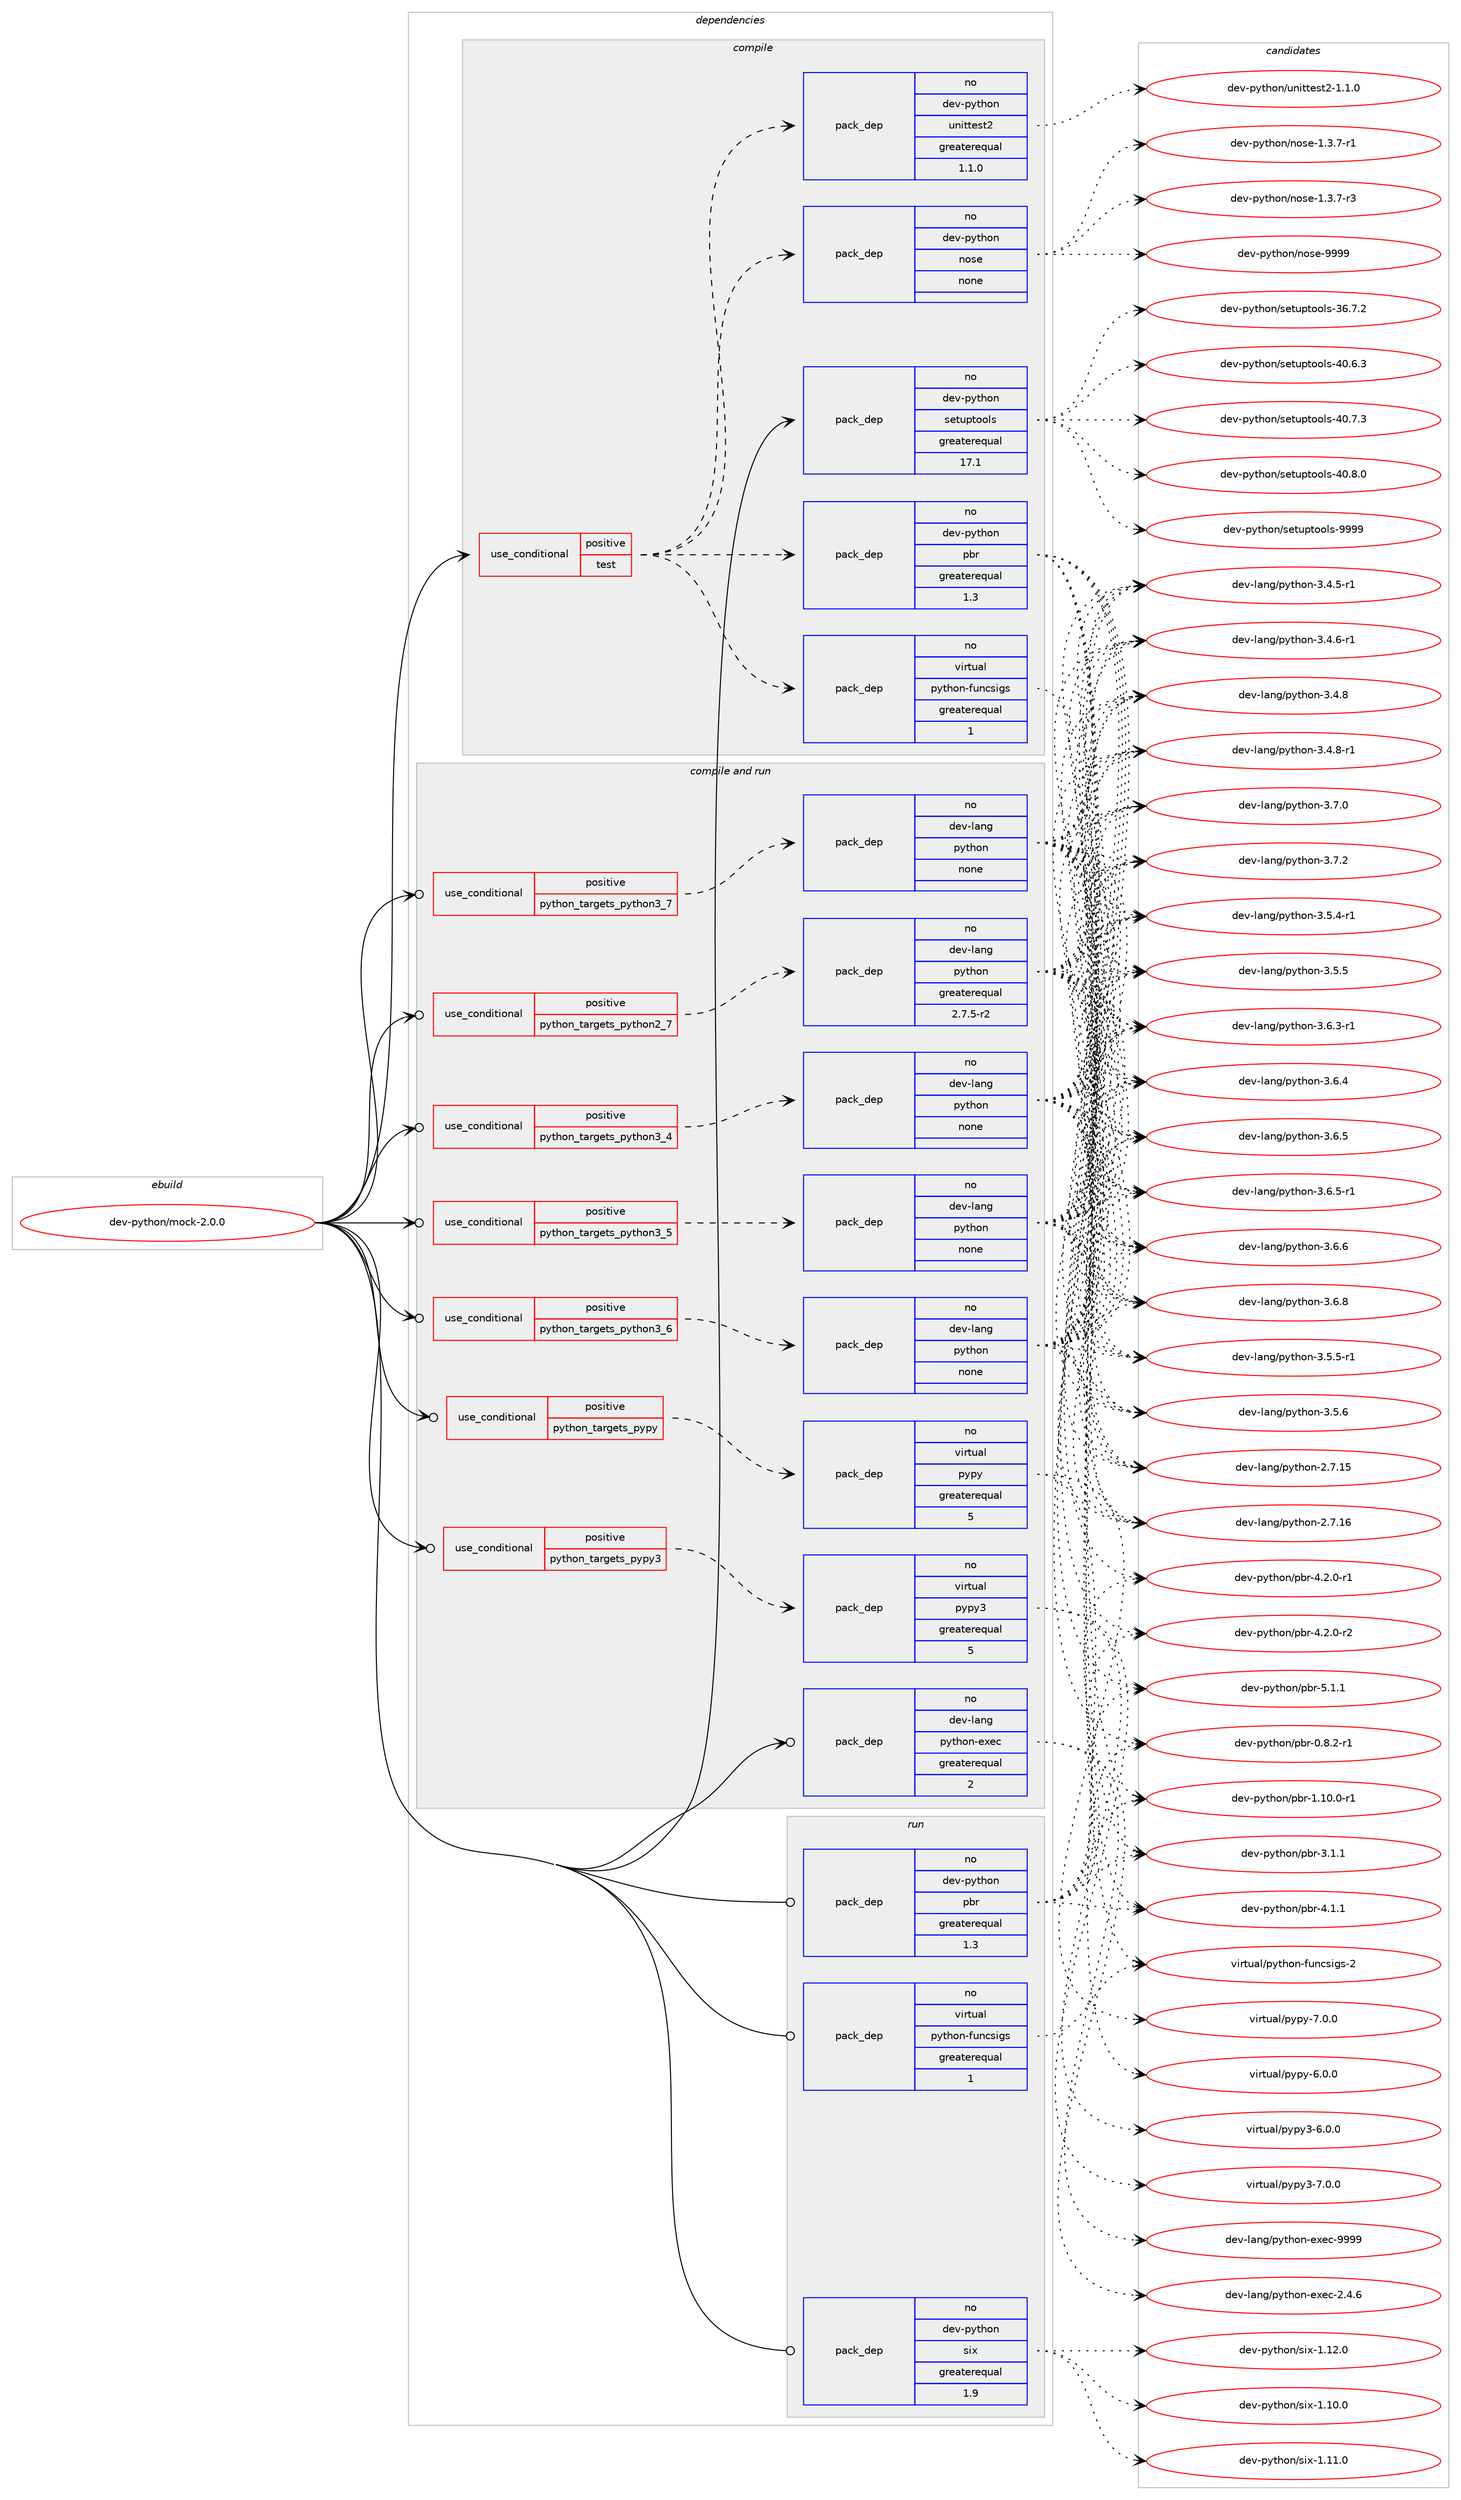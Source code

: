 digraph prolog {

# *************
# Graph options
# *************

newrank=true;
concentrate=true;
compound=true;
graph [rankdir=LR,fontname=Helvetica,fontsize=10,ranksep=1.5];#, ranksep=2.5, nodesep=0.2];
edge  [arrowhead=vee];
node  [fontname=Helvetica,fontsize=10];

# **********
# The ebuild
# **********

subgraph cluster_leftcol {
color=gray;
rank=same;
label=<<i>ebuild</i>>;
id [label="dev-python/mock-2.0.0", color=red, width=4, href="../dev-python/mock-2.0.0.svg"];
}

# ****************
# The dependencies
# ****************

subgraph cluster_midcol {
color=gray;
label=<<i>dependencies</i>>;
subgraph cluster_compile {
fillcolor="#eeeeee";
style=filled;
label=<<i>compile</i>>;
subgraph cond377555 {
dependency1419040 [label=<<TABLE BORDER="0" CELLBORDER="1" CELLSPACING="0" CELLPADDING="4"><TR><TD ROWSPAN="3" CELLPADDING="10">use_conditional</TD></TR><TR><TD>positive</TD></TR><TR><TD>test</TD></TR></TABLE>>, shape=none, color=red];
subgraph pack1018211 {
dependency1419041 [label=<<TABLE BORDER="0" CELLBORDER="1" CELLSPACING="0" CELLPADDING="4" WIDTH="220"><TR><TD ROWSPAN="6" CELLPADDING="30">pack_dep</TD></TR><TR><TD WIDTH="110">no</TD></TR><TR><TD>dev-python</TD></TR><TR><TD>pbr</TD></TR><TR><TD>greaterequal</TD></TR><TR><TD>1.3</TD></TR></TABLE>>, shape=none, color=blue];
}
dependency1419040:e -> dependency1419041:w [weight=20,style="dashed",arrowhead="vee"];
subgraph pack1018212 {
dependency1419042 [label=<<TABLE BORDER="0" CELLBORDER="1" CELLSPACING="0" CELLPADDING="4" WIDTH="220"><TR><TD ROWSPAN="6" CELLPADDING="30">pack_dep</TD></TR><TR><TD WIDTH="110">no</TD></TR><TR><TD>virtual</TD></TR><TR><TD>python-funcsigs</TD></TR><TR><TD>greaterequal</TD></TR><TR><TD>1</TD></TR></TABLE>>, shape=none, color=blue];
}
dependency1419040:e -> dependency1419042:w [weight=20,style="dashed",arrowhead="vee"];
subgraph pack1018213 {
dependency1419043 [label=<<TABLE BORDER="0" CELLBORDER="1" CELLSPACING="0" CELLPADDING="4" WIDTH="220"><TR><TD ROWSPAN="6" CELLPADDING="30">pack_dep</TD></TR><TR><TD WIDTH="110">no</TD></TR><TR><TD>dev-python</TD></TR><TR><TD>nose</TD></TR><TR><TD>none</TD></TR><TR><TD></TD></TR></TABLE>>, shape=none, color=blue];
}
dependency1419040:e -> dependency1419043:w [weight=20,style="dashed",arrowhead="vee"];
subgraph pack1018214 {
dependency1419044 [label=<<TABLE BORDER="0" CELLBORDER="1" CELLSPACING="0" CELLPADDING="4" WIDTH="220"><TR><TD ROWSPAN="6" CELLPADDING="30">pack_dep</TD></TR><TR><TD WIDTH="110">no</TD></TR><TR><TD>dev-python</TD></TR><TR><TD>unittest2</TD></TR><TR><TD>greaterequal</TD></TR><TR><TD>1.1.0</TD></TR></TABLE>>, shape=none, color=blue];
}
dependency1419040:e -> dependency1419044:w [weight=20,style="dashed",arrowhead="vee"];
}
id:e -> dependency1419040:w [weight=20,style="solid",arrowhead="vee"];
subgraph pack1018215 {
dependency1419045 [label=<<TABLE BORDER="0" CELLBORDER="1" CELLSPACING="0" CELLPADDING="4" WIDTH="220"><TR><TD ROWSPAN="6" CELLPADDING="30">pack_dep</TD></TR><TR><TD WIDTH="110">no</TD></TR><TR><TD>dev-python</TD></TR><TR><TD>setuptools</TD></TR><TR><TD>greaterequal</TD></TR><TR><TD>17.1</TD></TR></TABLE>>, shape=none, color=blue];
}
id:e -> dependency1419045:w [weight=20,style="solid",arrowhead="vee"];
}
subgraph cluster_compileandrun {
fillcolor="#eeeeee";
style=filled;
label=<<i>compile and run</i>>;
subgraph cond377556 {
dependency1419046 [label=<<TABLE BORDER="0" CELLBORDER="1" CELLSPACING="0" CELLPADDING="4"><TR><TD ROWSPAN="3" CELLPADDING="10">use_conditional</TD></TR><TR><TD>positive</TD></TR><TR><TD>python_targets_pypy</TD></TR></TABLE>>, shape=none, color=red];
subgraph pack1018216 {
dependency1419047 [label=<<TABLE BORDER="0" CELLBORDER="1" CELLSPACING="0" CELLPADDING="4" WIDTH="220"><TR><TD ROWSPAN="6" CELLPADDING="30">pack_dep</TD></TR><TR><TD WIDTH="110">no</TD></TR><TR><TD>virtual</TD></TR><TR><TD>pypy</TD></TR><TR><TD>greaterequal</TD></TR><TR><TD>5</TD></TR></TABLE>>, shape=none, color=blue];
}
dependency1419046:e -> dependency1419047:w [weight=20,style="dashed",arrowhead="vee"];
}
id:e -> dependency1419046:w [weight=20,style="solid",arrowhead="odotvee"];
subgraph cond377557 {
dependency1419048 [label=<<TABLE BORDER="0" CELLBORDER="1" CELLSPACING="0" CELLPADDING="4"><TR><TD ROWSPAN="3" CELLPADDING="10">use_conditional</TD></TR><TR><TD>positive</TD></TR><TR><TD>python_targets_pypy3</TD></TR></TABLE>>, shape=none, color=red];
subgraph pack1018217 {
dependency1419049 [label=<<TABLE BORDER="0" CELLBORDER="1" CELLSPACING="0" CELLPADDING="4" WIDTH="220"><TR><TD ROWSPAN="6" CELLPADDING="30">pack_dep</TD></TR><TR><TD WIDTH="110">no</TD></TR><TR><TD>virtual</TD></TR><TR><TD>pypy3</TD></TR><TR><TD>greaterequal</TD></TR><TR><TD>5</TD></TR></TABLE>>, shape=none, color=blue];
}
dependency1419048:e -> dependency1419049:w [weight=20,style="dashed",arrowhead="vee"];
}
id:e -> dependency1419048:w [weight=20,style="solid",arrowhead="odotvee"];
subgraph cond377558 {
dependency1419050 [label=<<TABLE BORDER="0" CELLBORDER="1" CELLSPACING="0" CELLPADDING="4"><TR><TD ROWSPAN="3" CELLPADDING="10">use_conditional</TD></TR><TR><TD>positive</TD></TR><TR><TD>python_targets_python2_7</TD></TR></TABLE>>, shape=none, color=red];
subgraph pack1018218 {
dependency1419051 [label=<<TABLE BORDER="0" CELLBORDER="1" CELLSPACING="0" CELLPADDING="4" WIDTH="220"><TR><TD ROWSPAN="6" CELLPADDING="30">pack_dep</TD></TR><TR><TD WIDTH="110">no</TD></TR><TR><TD>dev-lang</TD></TR><TR><TD>python</TD></TR><TR><TD>greaterequal</TD></TR><TR><TD>2.7.5-r2</TD></TR></TABLE>>, shape=none, color=blue];
}
dependency1419050:e -> dependency1419051:w [weight=20,style="dashed",arrowhead="vee"];
}
id:e -> dependency1419050:w [weight=20,style="solid",arrowhead="odotvee"];
subgraph cond377559 {
dependency1419052 [label=<<TABLE BORDER="0" CELLBORDER="1" CELLSPACING="0" CELLPADDING="4"><TR><TD ROWSPAN="3" CELLPADDING="10">use_conditional</TD></TR><TR><TD>positive</TD></TR><TR><TD>python_targets_python3_4</TD></TR></TABLE>>, shape=none, color=red];
subgraph pack1018219 {
dependency1419053 [label=<<TABLE BORDER="0" CELLBORDER="1" CELLSPACING="0" CELLPADDING="4" WIDTH="220"><TR><TD ROWSPAN="6" CELLPADDING="30">pack_dep</TD></TR><TR><TD WIDTH="110">no</TD></TR><TR><TD>dev-lang</TD></TR><TR><TD>python</TD></TR><TR><TD>none</TD></TR><TR><TD></TD></TR></TABLE>>, shape=none, color=blue];
}
dependency1419052:e -> dependency1419053:w [weight=20,style="dashed",arrowhead="vee"];
}
id:e -> dependency1419052:w [weight=20,style="solid",arrowhead="odotvee"];
subgraph cond377560 {
dependency1419054 [label=<<TABLE BORDER="0" CELLBORDER="1" CELLSPACING="0" CELLPADDING="4"><TR><TD ROWSPAN="3" CELLPADDING="10">use_conditional</TD></TR><TR><TD>positive</TD></TR><TR><TD>python_targets_python3_5</TD></TR></TABLE>>, shape=none, color=red];
subgraph pack1018220 {
dependency1419055 [label=<<TABLE BORDER="0" CELLBORDER="1" CELLSPACING="0" CELLPADDING="4" WIDTH="220"><TR><TD ROWSPAN="6" CELLPADDING="30">pack_dep</TD></TR><TR><TD WIDTH="110">no</TD></TR><TR><TD>dev-lang</TD></TR><TR><TD>python</TD></TR><TR><TD>none</TD></TR><TR><TD></TD></TR></TABLE>>, shape=none, color=blue];
}
dependency1419054:e -> dependency1419055:w [weight=20,style="dashed",arrowhead="vee"];
}
id:e -> dependency1419054:w [weight=20,style="solid",arrowhead="odotvee"];
subgraph cond377561 {
dependency1419056 [label=<<TABLE BORDER="0" CELLBORDER="1" CELLSPACING="0" CELLPADDING="4"><TR><TD ROWSPAN="3" CELLPADDING="10">use_conditional</TD></TR><TR><TD>positive</TD></TR><TR><TD>python_targets_python3_6</TD></TR></TABLE>>, shape=none, color=red];
subgraph pack1018221 {
dependency1419057 [label=<<TABLE BORDER="0" CELLBORDER="1" CELLSPACING="0" CELLPADDING="4" WIDTH="220"><TR><TD ROWSPAN="6" CELLPADDING="30">pack_dep</TD></TR><TR><TD WIDTH="110">no</TD></TR><TR><TD>dev-lang</TD></TR><TR><TD>python</TD></TR><TR><TD>none</TD></TR><TR><TD></TD></TR></TABLE>>, shape=none, color=blue];
}
dependency1419056:e -> dependency1419057:w [weight=20,style="dashed",arrowhead="vee"];
}
id:e -> dependency1419056:w [weight=20,style="solid",arrowhead="odotvee"];
subgraph cond377562 {
dependency1419058 [label=<<TABLE BORDER="0" CELLBORDER="1" CELLSPACING="0" CELLPADDING="4"><TR><TD ROWSPAN="3" CELLPADDING="10">use_conditional</TD></TR><TR><TD>positive</TD></TR><TR><TD>python_targets_python3_7</TD></TR></TABLE>>, shape=none, color=red];
subgraph pack1018222 {
dependency1419059 [label=<<TABLE BORDER="0" CELLBORDER="1" CELLSPACING="0" CELLPADDING="4" WIDTH="220"><TR><TD ROWSPAN="6" CELLPADDING="30">pack_dep</TD></TR><TR><TD WIDTH="110">no</TD></TR><TR><TD>dev-lang</TD></TR><TR><TD>python</TD></TR><TR><TD>none</TD></TR><TR><TD></TD></TR></TABLE>>, shape=none, color=blue];
}
dependency1419058:e -> dependency1419059:w [weight=20,style="dashed",arrowhead="vee"];
}
id:e -> dependency1419058:w [weight=20,style="solid",arrowhead="odotvee"];
subgraph pack1018223 {
dependency1419060 [label=<<TABLE BORDER="0" CELLBORDER="1" CELLSPACING="0" CELLPADDING="4" WIDTH="220"><TR><TD ROWSPAN="6" CELLPADDING="30">pack_dep</TD></TR><TR><TD WIDTH="110">no</TD></TR><TR><TD>dev-lang</TD></TR><TR><TD>python-exec</TD></TR><TR><TD>greaterequal</TD></TR><TR><TD>2</TD></TR></TABLE>>, shape=none, color=blue];
}
id:e -> dependency1419060:w [weight=20,style="solid",arrowhead="odotvee"];
}
subgraph cluster_run {
fillcolor="#eeeeee";
style=filled;
label=<<i>run</i>>;
subgraph pack1018224 {
dependency1419061 [label=<<TABLE BORDER="0" CELLBORDER="1" CELLSPACING="0" CELLPADDING="4" WIDTH="220"><TR><TD ROWSPAN="6" CELLPADDING="30">pack_dep</TD></TR><TR><TD WIDTH="110">no</TD></TR><TR><TD>dev-python</TD></TR><TR><TD>pbr</TD></TR><TR><TD>greaterequal</TD></TR><TR><TD>1.3</TD></TR></TABLE>>, shape=none, color=blue];
}
id:e -> dependency1419061:w [weight=20,style="solid",arrowhead="odot"];
subgraph pack1018225 {
dependency1419062 [label=<<TABLE BORDER="0" CELLBORDER="1" CELLSPACING="0" CELLPADDING="4" WIDTH="220"><TR><TD ROWSPAN="6" CELLPADDING="30">pack_dep</TD></TR><TR><TD WIDTH="110">no</TD></TR><TR><TD>dev-python</TD></TR><TR><TD>six</TD></TR><TR><TD>greaterequal</TD></TR><TR><TD>1.9</TD></TR></TABLE>>, shape=none, color=blue];
}
id:e -> dependency1419062:w [weight=20,style="solid",arrowhead="odot"];
subgraph pack1018226 {
dependency1419063 [label=<<TABLE BORDER="0" CELLBORDER="1" CELLSPACING="0" CELLPADDING="4" WIDTH="220"><TR><TD ROWSPAN="6" CELLPADDING="30">pack_dep</TD></TR><TR><TD WIDTH="110">no</TD></TR><TR><TD>virtual</TD></TR><TR><TD>python-funcsigs</TD></TR><TR><TD>greaterequal</TD></TR><TR><TD>1</TD></TR></TABLE>>, shape=none, color=blue];
}
id:e -> dependency1419063:w [weight=20,style="solid",arrowhead="odot"];
}
}

# **************
# The candidates
# **************

subgraph cluster_choices {
rank=same;
color=gray;
label=<<i>candidates</i>>;

subgraph choice1018211 {
color=black;
nodesep=1;
choice1001011184511212111610411111047112981144548465646504511449 [label="dev-python/pbr-0.8.2-r1", color=red, width=4,href="../dev-python/pbr-0.8.2-r1.svg"];
choice100101118451121211161041111104711298114454946494846484511449 [label="dev-python/pbr-1.10.0-r1", color=red, width=4,href="../dev-python/pbr-1.10.0-r1.svg"];
choice100101118451121211161041111104711298114455146494649 [label="dev-python/pbr-3.1.1", color=red, width=4,href="../dev-python/pbr-3.1.1.svg"];
choice100101118451121211161041111104711298114455246494649 [label="dev-python/pbr-4.1.1", color=red, width=4,href="../dev-python/pbr-4.1.1.svg"];
choice1001011184511212111610411111047112981144552465046484511449 [label="dev-python/pbr-4.2.0-r1", color=red, width=4,href="../dev-python/pbr-4.2.0-r1.svg"];
choice1001011184511212111610411111047112981144552465046484511450 [label="dev-python/pbr-4.2.0-r2", color=red, width=4,href="../dev-python/pbr-4.2.0-r2.svg"];
choice100101118451121211161041111104711298114455346494649 [label="dev-python/pbr-5.1.1", color=red, width=4,href="../dev-python/pbr-5.1.1.svg"];
dependency1419041:e -> choice1001011184511212111610411111047112981144548465646504511449:w [style=dotted,weight="100"];
dependency1419041:e -> choice100101118451121211161041111104711298114454946494846484511449:w [style=dotted,weight="100"];
dependency1419041:e -> choice100101118451121211161041111104711298114455146494649:w [style=dotted,weight="100"];
dependency1419041:e -> choice100101118451121211161041111104711298114455246494649:w [style=dotted,weight="100"];
dependency1419041:e -> choice1001011184511212111610411111047112981144552465046484511449:w [style=dotted,weight="100"];
dependency1419041:e -> choice1001011184511212111610411111047112981144552465046484511450:w [style=dotted,weight="100"];
dependency1419041:e -> choice100101118451121211161041111104711298114455346494649:w [style=dotted,weight="100"];
}
subgraph choice1018212 {
color=black;
nodesep=1;
choice118105114116117971084711212111610411111045102117110991151051031154550 [label="virtual/python-funcsigs-2", color=red, width=4,href="../virtual/python-funcsigs-2.svg"];
dependency1419042:e -> choice118105114116117971084711212111610411111045102117110991151051031154550:w [style=dotted,weight="100"];
}
subgraph choice1018213 {
color=black;
nodesep=1;
choice10010111845112121116104111110471101111151014549465146554511449 [label="dev-python/nose-1.3.7-r1", color=red, width=4,href="../dev-python/nose-1.3.7-r1.svg"];
choice10010111845112121116104111110471101111151014549465146554511451 [label="dev-python/nose-1.3.7-r3", color=red, width=4,href="../dev-python/nose-1.3.7-r3.svg"];
choice10010111845112121116104111110471101111151014557575757 [label="dev-python/nose-9999", color=red, width=4,href="../dev-python/nose-9999.svg"];
dependency1419043:e -> choice10010111845112121116104111110471101111151014549465146554511449:w [style=dotted,weight="100"];
dependency1419043:e -> choice10010111845112121116104111110471101111151014549465146554511451:w [style=dotted,weight="100"];
dependency1419043:e -> choice10010111845112121116104111110471101111151014557575757:w [style=dotted,weight="100"];
}
subgraph choice1018214 {
color=black;
nodesep=1;
choice100101118451121211161041111104711711010511611610111511650454946494648 [label="dev-python/unittest2-1.1.0", color=red, width=4,href="../dev-python/unittest2-1.1.0.svg"];
dependency1419044:e -> choice100101118451121211161041111104711711010511611610111511650454946494648:w [style=dotted,weight="100"];
}
subgraph choice1018215 {
color=black;
nodesep=1;
choice100101118451121211161041111104711510111611711211611111110811545515446554650 [label="dev-python/setuptools-36.7.2", color=red, width=4,href="../dev-python/setuptools-36.7.2.svg"];
choice100101118451121211161041111104711510111611711211611111110811545524846544651 [label="dev-python/setuptools-40.6.3", color=red, width=4,href="../dev-python/setuptools-40.6.3.svg"];
choice100101118451121211161041111104711510111611711211611111110811545524846554651 [label="dev-python/setuptools-40.7.3", color=red, width=4,href="../dev-python/setuptools-40.7.3.svg"];
choice100101118451121211161041111104711510111611711211611111110811545524846564648 [label="dev-python/setuptools-40.8.0", color=red, width=4,href="../dev-python/setuptools-40.8.0.svg"];
choice10010111845112121116104111110471151011161171121161111111081154557575757 [label="dev-python/setuptools-9999", color=red, width=4,href="../dev-python/setuptools-9999.svg"];
dependency1419045:e -> choice100101118451121211161041111104711510111611711211611111110811545515446554650:w [style=dotted,weight="100"];
dependency1419045:e -> choice100101118451121211161041111104711510111611711211611111110811545524846544651:w [style=dotted,weight="100"];
dependency1419045:e -> choice100101118451121211161041111104711510111611711211611111110811545524846554651:w [style=dotted,weight="100"];
dependency1419045:e -> choice100101118451121211161041111104711510111611711211611111110811545524846564648:w [style=dotted,weight="100"];
dependency1419045:e -> choice10010111845112121116104111110471151011161171121161111111081154557575757:w [style=dotted,weight="100"];
}
subgraph choice1018216 {
color=black;
nodesep=1;
choice1181051141161179710847112121112121455446484648 [label="virtual/pypy-6.0.0", color=red, width=4,href="../virtual/pypy-6.0.0.svg"];
choice1181051141161179710847112121112121455546484648 [label="virtual/pypy-7.0.0", color=red, width=4,href="../virtual/pypy-7.0.0.svg"];
dependency1419047:e -> choice1181051141161179710847112121112121455446484648:w [style=dotted,weight="100"];
dependency1419047:e -> choice1181051141161179710847112121112121455546484648:w [style=dotted,weight="100"];
}
subgraph choice1018217 {
color=black;
nodesep=1;
choice118105114116117971084711212111212151455446484648 [label="virtual/pypy3-6.0.0", color=red, width=4,href="../virtual/pypy3-6.0.0.svg"];
choice118105114116117971084711212111212151455546484648 [label="virtual/pypy3-7.0.0", color=red, width=4,href="../virtual/pypy3-7.0.0.svg"];
dependency1419049:e -> choice118105114116117971084711212111212151455446484648:w [style=dotted,weight="100"];
dependency1419049:e -> choice118105114116117971084711212111212151455546484648:w [style=dotted,weight="100"];
}
subgraph choice1018218 {
color=black;
nodesep=1;
choice10010111845108971101034711212111610411111045504655464953 [label="dev-lang/python-2.7.15", color=red, width=4,href="../dev-lang/python-2.7.15.svg"];
choice10010111845108971101034711212111610411111045504655464954 [label="dev-lang/python-2.7.16", color=red, width=4,href="../dev-lang/python-2.7.16.svg"];
choice1001011184510897110103471121211161041111104551465246534511449 [label="dev-lang/python-3.4.5-r1", color=red, width=4,href="../dev-lang/python-3.4.5-r1.svg"];
choice1001011184510897110103471121211161041111104551465246544511449 [label="dev-lang/python-3.4.6-r1", color=red, width=4,href="../dev-lang/python-3.4.6-r1.svg"];
choice100101118451089711010347112121116104111110455146524656 [label="dev-lang/python-3.4.8", color=red, width=4,href="../dev-lang/python-3.4.8.svg"];
choice1001011184510897110103471121211161041111104551465246564511449 [label="dev-lang/python-3.4.8-r1", color=red, width=4,href="../dev-lang/python-3.4.8-r1.svg"];
choice1001011184510897110103471121211161041111104551465346524511449 [label="dev-lang/python-3.5.4-r1", color=red, width=4,href="../dev-lang/python-3.5.4-r1.svg"];
choice100101118451089711010347112121116104111110455146534653 [label="dev-lang/python-3.5.5", color=red, width=4,href="../dev-lang/python-3.5.5.svg"];
choice1001011184510897110103471121211161041111104551465346534511449 [label="dev-lang/python-3.5.5-r1", color=red, width=4,href="../dev-lang/python-3.5.5-r1.svg"];
choice100101118451089711010347112121116104111110455146534654 [label="dev-lang/python-3.5.6", color=red, width=4,href="../dev-lang/python-3.5.6.svg"];
choice1001011184510897110103471121211161041111104551465446514511449 [label="dev-lang/python-3.6.3-r1", color=red, width=4,href="../dev-lang/python-3.6.3-r1.svg"];
choice100101118451089711010347112121116104111110455146544652 [label="dev-lang/python-3.6.4", color=red, width=4,href="../dev-lang/python-3.6.4.svg"];
choice100101118451089711010347112121116104111110455146544653 [label="dev-lang/python-3.6.5", color=red, width=4,href="../dev-lang/python-3.6.5.svg"];
choice1001011184510897110103471121211161041111104551465446534511449 [label="dev-lang/python-3.6.5-r1", color=red, width=4,href="../dev-lang/python-3.6.5-r1.svg"];
choice100101118451089711010347112121116104111110455146544654 [label="dev-lang/python-3.6.6", color=red, width=4,href="../dev-lang/python-3.6.6.svg"];
choice100101118451089711010347112121116104111110455146544656 [label="dev-lang/python-3.6.8", color=red, width=4,href="../dev-lang/python-3.6.8.svg"];
choice100101118451089711010347112121116104111110455146554648 [label="dev-lang/python-3.7.0", color=red, width=4,href="../dev-lang/python-3.7.0.svg"];
choice100101118451089711010347112121116104111110455146554650 [label="dev-lang/python-3.7.2", color=red, width=4,href="../dev-lang/python-3.7.2.svg"];
dependency1419051:e -> choice10010111845108971101034711212111610411111045504655464953:w [style=dotted,weight="100"];
dependency1419051:e -> choice10010111845108971101034711212111610411111045504655464954:w [style=dotted,weight="100"];
dependency1419051:e -> choice1001011184510897110103471121211161041111104551465246534511449:w [style=dotted,weight="100"];
dependency1419051:e -> choice1001011184510897110103471121211161041111104551465246544511449:w [style=dotted,weight="100"];
dependency1419051:e -> choice100101118451089711010347112121116104111110455146524656:w [style=dotted,weight="100"];
dependency1419051:e -> choice1001011184510897110103471121211161041111104551465246564511449:w [style=dotted,weight="100"];
dependency1419051:e -> choice1001011184510897110103471121211161041111104551465346524511449:w [style=dotted,weight="100"];
dependency1419051:e -> choice100101118451089711010347112121116104111110455146534653:w [style=dotted,weight="100"];
dependency1419051:e -> choice1001011184510897110103471121211161041111104551465346534511449:w [style=dotted,weight="100"];
dependency1419051:e -> choice100101118451089711010347112121116104111110455146534654:w [style=dotted,weight="100"];
dependency1419051:e -> choice1001011184510897110103471121211161041111104551465446514511449:w [style=dotted,weight="100"];
dependency1419051:e -> choice100101118451089711010347112121116104111110455146544652:w [style=dotted,weight="100"];
dependency1419051:e -> choice100101118451089711010347112121116104111110455146544653:w [style=dotted,weight="100"];
dependency1419051:e -> choice1001011184510897110103471121211161041111104551465446534511449:w [style=dotted,weight="100"];
dependency1419051:e -> choice100101118451089711010347112121116104111110455146544654:w [style=dotted,weight="100"];
dependency1419051:e -> choice100101118451089711010347112121116104111110455146544656:w [style=dotted,weight="100"];
dependency1419051:e -> choice100101118451089711010347112121116104111110455146554648:w [style=dotted,weight="100"];
dependency1419051:e -> choice100101118451089711010347112121116104111110455146554650:w [style=dotted,weight="100"];
}
subgraph choice1018219 {
color=black;
nodesep=1;
choice10010111845108971101034711212111610411111045504655464953 [label="dev-lang/python-2.7.15", color=red, width=4,href="../dev-lang/python-2.7.15.svg"];
choice10010111845108971101034711212111610411111045504655464954 [label="dev-lang/python-2.7.16", color=red, width=4,href="../dev-lang/python-2.7.16.svg"];
choice1001011184510897110103471121211161041111104551465246534511449 [label="dev-lang/python-3.4.5-r1", color=red, width=4,href="../dev-lang/python-3.4.5-r1.svg"];
choice1001011184510897110103471121211161041111104551465246544511449 [label="dev-lang/python-3.4.6-r1", color=red, width=4,href="../dev-lang/python-3.4.6-r1.svg"];
choice100101118451089711010347112121116104111110455146524656 [label="dev-lang/python-3.4.8", color=red, width=4,href="../dev-lang/python-3.4.8.svg"];
choice1001011184510897110103471121211161041111104551465246564511449 [label="dev-lang/python-3.4.8-r1", color=red, width=4,href="../dev-lang/python-3.4.8-r1.svg"];
choice1001011184510897110103471121211161041111104551465346524511449 [label="dev-lang/python-3.5.4-r1", color=red, width=4,href="../dev-lang/python-3.5.4-r1.svg"];
choice100101118451089711010347112121116104111110455146534653 [label="dev-lang/python-3.5.5", color=red, width=4,href="../dev-lang/python-3.5.5.svg"];
choice1001011184510897110103471121211161041111104551465346534511449 [label="dev-lang/python-3.5.5-r1", color=red, width=4,href="../dev-lang/python-3.5.5-r1.svg"];
choice100101118451089711010347112121116104111110455146534654 [label="dev-lang/python-3.5.6", color=red, width=4,href="../dev-lang/python-3.5.6.svg"];
choice1001011184510897110103471121211161041111104551465446514511449 [label="dev-lang/python-3.6.3-r1", color=red, width=4,href="../dev-lang/python-3.6.3-r1.svg"];
choice100101118451089711010347112121116104111110455146544652 [label="dev-lang/python-3.6.4", color=red, width=4,href="../dev-lang/python-3.6.4.svg"];
choice100101118451089711010347112121116104111110455146544653 [label="dev-lang/python-3.6.5", color=red, width=4,href="../dev-lang/python-3.6.5.svg"];
choice1001011184510897110103471121211161041111104551465446534511449 [label="dev-lang/python-3.6.5-r1", color=red, width=4,href="../dev-lang/python-3.6.5-r1.svg"];
choice100101118451089711010347112121116104111110455146544654 [label="dev-lang/python-3.6.6", color=red, width=4,href="../dev-lang/python-3.6.6.svg"];
choice100101118451089711010347112121116104111110455146544656 [label="dev-lang/python-3.6.8", color=red, width=4,href="../dev-lang/python-3.6.8.svg"];
choice100101118451089711010347112121116104111110455146554648 [label="dev-lang/python-3.7.0", color=red, width=4,href="../dev-lang/python-3.7.0.svg"];
choice100101118451089711010347112121116104111110455146554650 [label="dev-lang/python-3.7.2", color=red, width=4,href="../dev-lang/python-3.7.2.svg"];
dependency1419053:e -> choice10010111845108971101034711212111610411111045504655464953:w [style=dotted,weight="100"];
dependency1419053:e -> choice10010111845108971101034711212111610411111045504655464954:w [style=dotted,weight="100"];
dependency1419053:e -> choice1001011184510897110103471121211161041111104551465246534511449:w [style=dotted,weight="100"];
dependency1419053:e -> choice1001011184510897110103471121211161041111104551465246544511449:w [style=dotted,weight="100"];
dependency1419053:e -> choice100101118451089711010347112121116104111110455146524656:w [style=dotted,weight="100"];
dependency1419053:e -> choice1001011184510897110103471121211161041111104551465246564511449:w [style=dotted,weight="100"];
dependency1419053:e -> choice1001011184510897110103471121211161041111104551465346524511449:w [style=dotted,weight="100"];
dependency1419053:e -> choice100101118451089711010347112121116104111110455146534653:w [style=dotted,weight="100"];
dependency1419053:e -> choice1001011184510897110103471121211161041111104551465346534511449:w [style=dotted,weight="100"];
dependency1419053:e -> choice100101118451089711010347112121116104111110455146534654:w [style=dotted,weight="100"];
dependency1419053:e -> choice1001011184510897110103471121211161041111104551465446514511449:w [style=dotted,weight="100"];
dependency1419053:e -> choice100101118451089711010347112121116104111110455146544652:w [style=dotted,weight="100"];
dependency1419053:e -> choice100101118451089711010347112121116104111110455146544653:w [style=dotted,weight="100"];
dependency1419053:e -> choice1001011184510897110103471121211161041111104551465446534511449:w [style=dotted,weight="100"];
dependency1419053:e -> choice100101118451089711010347112121116104111110455146544654:w [style=dotted,weight="100"];
dependency1419053:e -> choice100101118451089711010347112121116104111110455146544656:w [style=dotted,weight="100"];
dependency1419053:e -> choice100101118451089711010347112121116104111110455146554648:w [style=dotted,weight="100"];
dependency1419053:e -> choice100101118451089711010347112121116104111110455146554650:w [style=dotted,weight="100"];
}
subgraph choice1018220 {
color=black;
nodesep=1;
choice10010111845108971101034711212111610411111045504655464953 [label="dev-lang/python-2.7.15", color=red, width=4,href="../dev-lang/python-2.7.15.svg"];
choice10010111845108971101034711212111610411111045504655464954 [label="dev-lang/python-2.7.16", color=red, width=4,href="../dev-lang/python-2.7.16.svg"];
choice1001011184510897110103471121211161041111104551465246534511449 [label="dev-lang/python-3.4.5-r1", color=red, width=4,href="../dev-lang/python-3.4.5-r1.svg"];
choice1001011184510897110103471121211161041111104551465246544511449 [label="dev-lang/python-3.4.6-r1", color=red, width=4,href="../dev-lang/python-3.4.6-r1.svg"];
choice100101118451089711010347112121116104111110455146524656 [label="dev-lang/python-3.4.8", color=red, width=4,href="../dev-lang/python-3.4.8.svg"];
choice1001011184510897110103471121211161041111104551465246564511449 [label="dev-lang/python-3.4.8-r1", color=red, width=4,href="../dev-lang/python-3.4.8-r1.svg"];
choice1001011184510897110103471121211161041111104551465346524511449 [label="dev-lang/python-3.5.4-r1", color=red, width=4,href="../dev-lang/python-3.5.4-r1.svg"];
choice100101118451089711010347112121116104111110455146534653 [label="dev-lang/python-3.5.5", color=red, width=4,href="../dev-lang/python-3.5.5.svg"];
choice1001011184510897110103471121211161041111104551465346534511449 [label="dev-lang/python-3.5.5-r1", color=red, width=4,href="../dev-lang/python-3.5.5-r1.svg"];
choice100101118451089711010347112121116104111110455146534654 [label="dev-lang/python-3.5.6", color=red, width=4,href="../dev-lang/python-3.5.6.svg"];
choice1001011184510897110103471121211161041111104551465446514511449 [label="dev-lang/python-3.6.3-r1", color=red, width=4,href="../dev-lang/python-3.6.3-r1.svg"];
choice100101118451089711010347112121116104111110455146544652 [label="dev-lang/python-3.6.4", color=red, width=4,href="../dev-lang/python-3.6.4.svg"];
choice100101118451089711010347112121116104111110455146544653 [label="dev-lang/python-3.6.5", color=red, width=4,href="../dev-lang/python-3.6.5.svg"];
choice1001011184510897110103471121211161041111104551465446534511449 [label="dev-lang/python-3.6.5-r1", color=red, width=4,href="../dev-lang/python-3.6.5-r1.svg"];
choice100101118451089711010347112121116104111110455146544654 [label="dev-lang/python-3.6.6", color=red, width=4,href="../dev-lang/python-3.6.6.svg"];
choice100101118451089711010347112121116104111110455146544656 [label="dev-lang/python-3.6.8", color=red, width=4,href="../dev-lang/python-3.6.8.svg"];
choice100101118451089711010347112121116104111110455146554648 [label="dev-lang/python-3.7.0", color=red, width=4,href="../dev-lang/python-3.7.0.svg"];
choice100101118451089711010347112121116104111110455146554650 [label="dev-lang/python-3.7.2", color=red, width=4,href="../dev-lang/python-3.7.2.svg"];
dependency1419055:e -> choice10010111845108971101034711212111610411111045504655464953:w [style=dotted,weight="100"];
dependency1419055:e -> choice10010111845108971101034711212111610411111045504655464954:w [style=dotted,weight="100"];
dependency1419055:e -> choice1001011184510897110103471121211161041111104551465246534511449:w [style=dotted,weight="100"];
dependency1419055:e -> choice1001011184510897110103471121211161041111104551465246544511449:w [style=dotted,weight="100"];
dependency1419055:e -> choice100101118451089711010347112121116104111110455146524656:w [style=dotted,weight="100"];
dependency1419055:e -> choice1001011184510897110103471121211161041111104551465246564511449:w [style=dotted,weight="100"];
dependency1419055:e -> choice1001011184510897110103471121211161041111104551465346524511449:w [style=dotted,weight="100"];
dependency1419055:e -> choice100101118451089711010347112121116104111110455146534653:w [style=dotted,weight="100"];
dependency1419055:e -> choice1001011184510897110103471121211161041111104551465346534511449:w [style=dotted,weight="100"];
dependency1419055:e -> choice100101118451089711010347112121116104111110455146534654:w [style=dotted,weight="100"];
dependency1419055:e -> choice1001011184510897110103471121211161041111104551465446514511449:w [style=dotted,weight="100"];
dependency1419055:e -> choice100101118451089711010347112121116104111110455146544652:w [style=dotted,weight="100"];
dependency1419055:e -> choice100101118451089711010347112121116104111110455146544653:w [style=dotted,weight="100"];
dependency1419055:e -> choice1001011184510897110103471121211161041111104551465446534511449:w [style=dotted,weight="100"];
dependency1419055:e -> choice100101118451089711010347112121116104111110455146544654:w [style=dotted,weight="100"];
dependency1419055:e -> choice100101118451089711010347112121116104111110455146544656:w [style=dotted,weight="100"];
dependency1419055:e -> choice100101118451089711010347112121116104111110455146554648:w [style=dotted,weight="100"];
dependency1419055:e -> choice100101118451089711010347112121116104111110455146554650:w [style=dotted,weight="100"];
}
subgraph choice1018221 {
color=black;
nodesep=1;
choice10010111845108971101034711212111610411111045504655464953 [label="dev-lang/python-2.7.15", color=red, width=4,href="../dev-lang/python-2.7.15.svg"];
choice10010111845108971101034711212111610411111045504655464954 [label="dev-lang/python-2.7.16", color=red, width=4,href="../dev-lang/python-2.7.16.svg"];
choice1001011184510897110103471121211161041111104551465246534511449 [label="dev-lang/python-3.4.5-r1", color=red, width=4,href="../dev-lang/python-3.4.5-r1.svg"];
choice1001011184510897110103471121211161041111104551465246544511449 [label="dev-lang/python-3.4.6-r1", color=red, width=4,href="../dev-lang/python-3.4.6-r1.svg"];
choice100101118451089711010347112121116104111110455146524656 [label="dev-lang/python-3.4.8", color=red, width=4,href="../dev-lang/python-3.4.8.svg"];
choice1001011184510897110103471121211161041111104551465246564511449 [label="dev-lang/python-3.4.8-r1", color=red, width=4,href="../dev-lang/python-3.4.8-r1.svg"];
choice1001011184510897110103471121211161041111104551465346524511449 [label="dev-lang/python-3.5.4-r1", color=red, width=4,href="../dev-lang/python-3.5.4-r1.svg"];
choice100101118451089711010347112121116104111110455146534653 [label="dev-lang/python-3.5.5", color=red, width=4,href="../dev-lang/python-3.5.5.svg"];
choice1001011184510897110103471121211161041111104551465346534511449 [label="dev-lang/python-3.5.5-r1", color=red, width=4,href="../dev-lang/python-3.5.5-r1.svg"];
choice100101118451089711010347112121116104111110455146534654 [label="dev-lang/python-3.5.6", color=red, width=4,href="../dev-lang/python-3.5.6.svg"];
choice1001011184510897110103471121211161041111104551465446514511449 [label="dev-lang/python-3.6.3-r1", color=red, width=4,href="../dev-lang/python-3.6.3-r1.svg"];
choice100101118451089711010347112121116104111110455146544652 [label="dev-lang/python-3.6.4", color=red, width=4,href="../dev-lang/python-3.6.4.svg"];
choice100101118451089711010347112121116104111110455146544653 [label="dev-lang/python-3.6.5", color=red, width=4,href="../dev-lang/python-3.6.5.svg"];
choice1001011184510897110103471121211161041111104551465446534511449 [label="dev-lang/python-3.6.5-r1", color=red, width=4,href="../dev-lang/python-3.6.5-r1.svg"];
choice100101118451089711010347112121116104111110455146544654 [label="dev-lang/python-3.6.6", color=red, width=4,href="../dev-lang/python-3.6.6.svg"];
choice100101118451089711010347112121116104111110455146544656 [label="dev-lang/python-3.6.8", color=red, width=4,href="../dev-lang/python-3.6.8.svg"];
choice100101118451089711010347112121116104111110455146554648 [label="dev-lang/python-3.7.0", color=red, width=4,href="../dev-lang/python-3.7.0.svg"];
choice100101118451089711010347112121116104111110455146554650 [label="dev-lang/python-3.7.2", color=red, width=4,href="../dev-lang/python-3.7.2.svg"];
dependency1419057:e -> choice10010111845108971101034711212111610411111045504655464953:w [style=dotted,weight="100"];
dependency1419057:e -> choice10010111845108971101034711212111610411111045504655464954:w [style=dotted,weight="100"];
dependency1419057:e -> choice1001011184510897110103471121211161041111104551465246534511449:w [style=dotted,weight="100"];
dependency1419057:e -> choice1001011184510897110103471121211161041111104551465246544511449:w [style=dotted,weight="100"];
dependency1419057:e -> choice100101118451089711010347112121116104111110455146524656:w [style=dotted,weight="100"];
dependency1419057:e -> choice1001011184510897110103471121211161041111104551465246564511449:w [style=dotted,weight="100"];
dependency1419057:e -> choice1001011184510897110103471121211161041111104551465346524511449:w [style=dotted,weight="100"];
dependency1419057:e -> choice100101118451089711010347112121116104111110455146534653:w [style=dotted,weight="100"];
dependency1419057:e -> choice1001011184510897110103471121211161041111104551465346534511449:w [style=dotted,weight="100"];
dependency1419057:e -> choice100101118451089711010347112121116104111110455146534654:w [style=dotted,weight="100"];
dependency1419057:e -> choice1001011184510897110103471121211161041111104551465446514511449:w [style=dotted,weight="100"];
dependency1419057:e -> choice100101118451089711010347112121116104111110455146544652:w [style=dotted,weight="100"];
dependency1419057:e -> choice100101118451089711010347112121116104111110455146544653:w [style=dotted,weight="100"];
dependency1419057:e -> choice1001011184510897110103471121211161041111104551465446534511449:w [style=dotted,weight="100"];
dependency1419057:e -> choice100101118451089711010347112121116104111110455146544654:w [style=dotted,weight="100"];
dependency1419057:e -> choice100101118451089711010347112121116104111110455146544656:w [style=dotted,weight="100"];
dependency1419057:e -> choice100101118451089711010347112121116104111110455146554648:w [style=dotted,weight="100"];
dependency1419057:e -> choice100101118451089711010347112121116104111110455146554650:w [style=dotted,weight="100"];
}
subgraph choice1018222 {
color=black;
nodesep=1;
choice10010111845108971101034711212111610411111045504655464953 [label="dev-lang/python-2.7.15", color=red, width=4,href="../dev-lang/python-2.7.15.svg"];
choice10010111845108971101034711212111610411111045504655464954 [label="dev-lang/python-2.7.16", color=red, width=4,href="../dev-lang/python-2.7.16.svg"];
choice1001011184510897110103471121211161041111104551465246534511449 [label="dev-lang/python-3.4.5-r1", color=red, width=4,href="../dev-lang/python-3.4.5-r1.svg"];
choice1001011184510897110103471121211161041111104551465246544511449 [label="dev-lang/python-3.4.6-r1", color=red, width=4,href="../dev-lang/python-3.4.6-r1.svg"];
choice100101118451089711010347112121116104111110455146524656 [label="dev-lang/python-3.4.8", color=red, width=4,href="../dev-lang/python-3.4.8.svg"];
choice1001011184510897110103471121211161041111104551465246564511449 [label="dev-lang/python-3.4.8-r1", color=red, width=4,href="../dev-lang/python-3.4.8-r1.svg"];
choice1001011184510897110103471121211161041111104551465346524511449 [label="dev-lang/python-3.5.4-r1", color=red, width=4,href="../dev-lang/python-3.5.4-r1.svg"];
choice100101118451089711010347112121116104111110455146534653 [label="dev-lang/python-3.5.5", color=red, width=4,href="../dev-lang/python-3.5.5.svg"];
choice1001011184510897110103471121211161041111104551465346534511449 [label="dev-lang/python-3.5.5-r1", color=red, width=4,href="../dev-lang/python-3.5.5-r1.svg"];
choice100101118451089711010347112121116104111110455146534654 [label="dev-lang/python-3.5.6", color=red, width=4,href="../dev-lang/python-3.5.6.svg"];
choice1001011184510897110103471121211161041111104551465446514511449 [label="dev-lang/python-3.6.3-r1", color=red, width=4,href="../dev-lang/python-3.6.3-r1.svg"];
choice100101118451089711010347112121116104111110455146544652 [label="dev-lang/python-3.6.4", color=red, width=4,href="../dev-lang/python-3.6.4.svg"];
choice100101118451089711010347112121116104111110455146544653 [label="dev-lang/python-3.6.5", color=red, width=4,href="../dev-lang/python-3.6.5.svg"];
choice1001011184510897110103471121211161041111104551465446534511449 [label="dev-lang/python-3.6.5-r1", color=red, width=4,href="../dev-lang/python-3.6.5-r1.svg"];
choice100101118451089711010347112121116104111110455146544654 [label="dev-lang/python-3.6.6", color=red, width=4,href="../dev-lang/python-3.6.6.svg"];
choice100101118451089711010347112121116104111110455146544656 [label="dev-lang/python-3.6.8", color=red, width=4,href="../dev-lang/python-3.6.8.svg"];
choice100101118451089711010347112121116104111110455146554648 [label="dev-lang/python-3.7.0", color=red, width=4,href="../dev-lang/python-3.7.0.svg"];
choice100101118451089711010347112121116104111110455146554650 [label="dev-lang/python-3.7.2", color=red, width=4,href="../dev-lang/python-3.7.2.svg"];
dependency1419059:e -> choice10010111845108971101034711212111610411111045504655464953:w [style=dotted,weight="100"];
dependency1419059:e -> choice10010111845108971101034711212111610411111045504655464954:w [style=dotted,weight="100"];
dependency1419059:e -> choice1001011184510897110103471121211161041111104551465246534511449:w [style=dotted,weight="100"];
dependency1419059:e -> choice1001011184510897110103471121211161041111104551465246544511449:w [style=dotted,weight="100"];
dependency1419059:e -> choice100101118451089711010347112121116104111110455146524656:w [style=dotted,weight="100"];
dependency1419059:e -> choice1001011184510897110103471121211161041111104551465246564511449:w [style=dotted,weight="100"];
dependency1419059:e -> choice1001011184510897110103471121211161041111104551465346524511449:w [style=dotted,weight="100"];
dependency1419059:e -> choice100101118451089711010347112121116104111110455146534653:w [style=dotted,weight="100"];
dependency1419059:e -> choice1001011184510897110103471121211161041111104551465346534511449:w [style=dotted,weight="100"];
dependency1419059:e -> choice100101118451089711010347112121116104111110455146534654:w [style=dotted,weight="100"];
dependency1419059:e -> choice1001011184510897110103471121211161041111104551465446514511449:w [style=dotted,weight="100"];
dependency1419059:e -> choice100101118451089711010347112121116104111110455146544652:w [style=dotted,weight="100"];
dependency1419059:e -> choice100101118451089711010347112121116104111110455146544653:w [style=dotted,weight="100"];
dependency1419059:e -> choice1001011184510897110103471121211161041111104551465446534511449:w [style=dotted,weight="100"];
dependency1419059:e -> choice100101118451089711010347112121116104111110455146544654:w [style=dotted,weight="100"];
dependency1419059:e -> choice100101118451089711010347112121116104111110455146544656:w [style=dotted,weight="100"];
dependency1419059:e -> choice100101118451089711010347112121116104111110455146554648:w [style=dotted,weight="100"];
dependency1419059:e -> choice100101118451089711010347112121116104111110455146554650:w [style=dotted,weight="100"];
}
subgraph choice1018223 {
color=black;
nodesep=1;
choice1001011184510897110103471121211161041111104510112010199455046524654 [label="dev-lang/python-exec-2.4.6", color=red, width=4,href="../dev-lang/python-exec-2.4.6.svg"];
choice10010111845108971101034711212111610411111045101120101994557575757 [label="dev-lang/python-exec-9999", color=red, width=4,href="../dev-lang/python-exec-9999.svg"];
dependency1419060:e -> choice1001011184510897110103471121211161041111104510112010199455046524654:w [style=dotted,weight="100"];
dependency1419060:e -> choice10010111845108971101034711212111610411111045101120101994557575757:w [style=dotted,weight="100"];
}
subgraph choice1018224 {
color=black;
nodesep=1;
choice1001011184511212111610411111047112981144548465646504511449 [label="dev-python/pbr-0.8.2-r1", color=red, width=4,href="../dev-python/pbr-0.8.2-r1.svg"];
choice100101118451121211161041111104711298114454946494846484511449 [label="dev-python/pbr-1.10.0-r1", color=red, width=4,href="../dev-python/pbr-1.10.0-r1.svg"];
choice100101118451121211161041111104711298114455146494649 [label="dev-python/pbr-3.1.1", color=red, width=4,href="../dev-python/pbr-3.1.1.svg"];
choice100101118451121211161041111104711298114455246494649 [label="dev-python/pbr-4.1.1", color=red, width=4,href="../dev-python/pbr-4.1.1.svg"];
choice1001011184511212111610411111047112981144552465046484511449 [label="dev-python/pbr-4.2.0-r1", color=red, width=4,href="../dev-python/pbr-4.2.0-r1.svg"];
choice1001011184511212111610411111047112981144552465046484511450 [label="dev-python/pbr-4.2.0-r2", color=red, width=4,href="../dev-python/pbr-4.2.0-r2.svg"];
choice100101118451121211161041111104711298114455346494649 [label="dev-python/pbr-5.1.1", color=red, width=4,href="../dev-python/pbr-5.1.1.svg"];
dependency1419061:e -> choice1001011184511212111610411111047112981144548465646504511449:w [style=dotted,weight="100"];
dependency1419061:e -> choice100101118451121211161041111104711298114454946494846484511449:w [style=dotted,weight="100"];
dependency1419061:e -> choice100101118451121211161041111104711298114455146494649:w [style=dotted,weight="100"];
dependency1419061:e -> choice100101118451121211161041111104711298114455246494649:w [style=dotted,weight="100"];
dependency1419061:e -> choice1001011184511212111610411111047112981144552465046484511449:w [style=dotted,weight="100"];
dependency1419061:e -> choice1001011184511212111610411111047112981144552465046484511450:w [style=dotted,weight="100"];
dependency1419061:e -> choice100101118451121211161041111104711298114455346494649:w [style=dotted,weight="100"];
}
subgraph choice1018225 {
color=black;
nodesep=1;
choice100101118451121211161041111104711510512045494649484648 [label="dev-python/six-1.10.0", color=red, width=4,href="../dev-python/six-1.10.0.svg"];
choice100101118451121211161041111104711510512045494649494648 [label="dev-python/six-1.11.0", color=red, width=4,href="../dev-python/six-1.11.0.svg"];
choice100101118451121211161041111104711510512045494649504648 [label="dev-python/six-1.12.0", color=red, width=4,href="../dev-python/six-1.12.0.svg"];
dependency1419062:e -> choice100101118451121211161041111104711510512045494649484648:w [style=dotted,weight="100"];
dependency1419062:e -> choice100101118451121211161041111104711510512045494649494648:w [style=dotted,weight="100"];
dependency1419062:e -> choice100101118451121211161041111104711510512045494649504648:w [style=dotted,weight="100"];
}
subgraph choice1018226 {
color=black;
nodesep=1;
choice118105114116117971084711212111610411111045102117110991151051031154550 [label="virtual/python-funcsigs-2", color=red, width=4,href="../virtual/python-funcsigs-2.svg"];
dependency1419063:e -> choice118105114116117971084711212111610411111045102117110991151051031154550:w [style=dotted,weight="100"];
}
}

}
